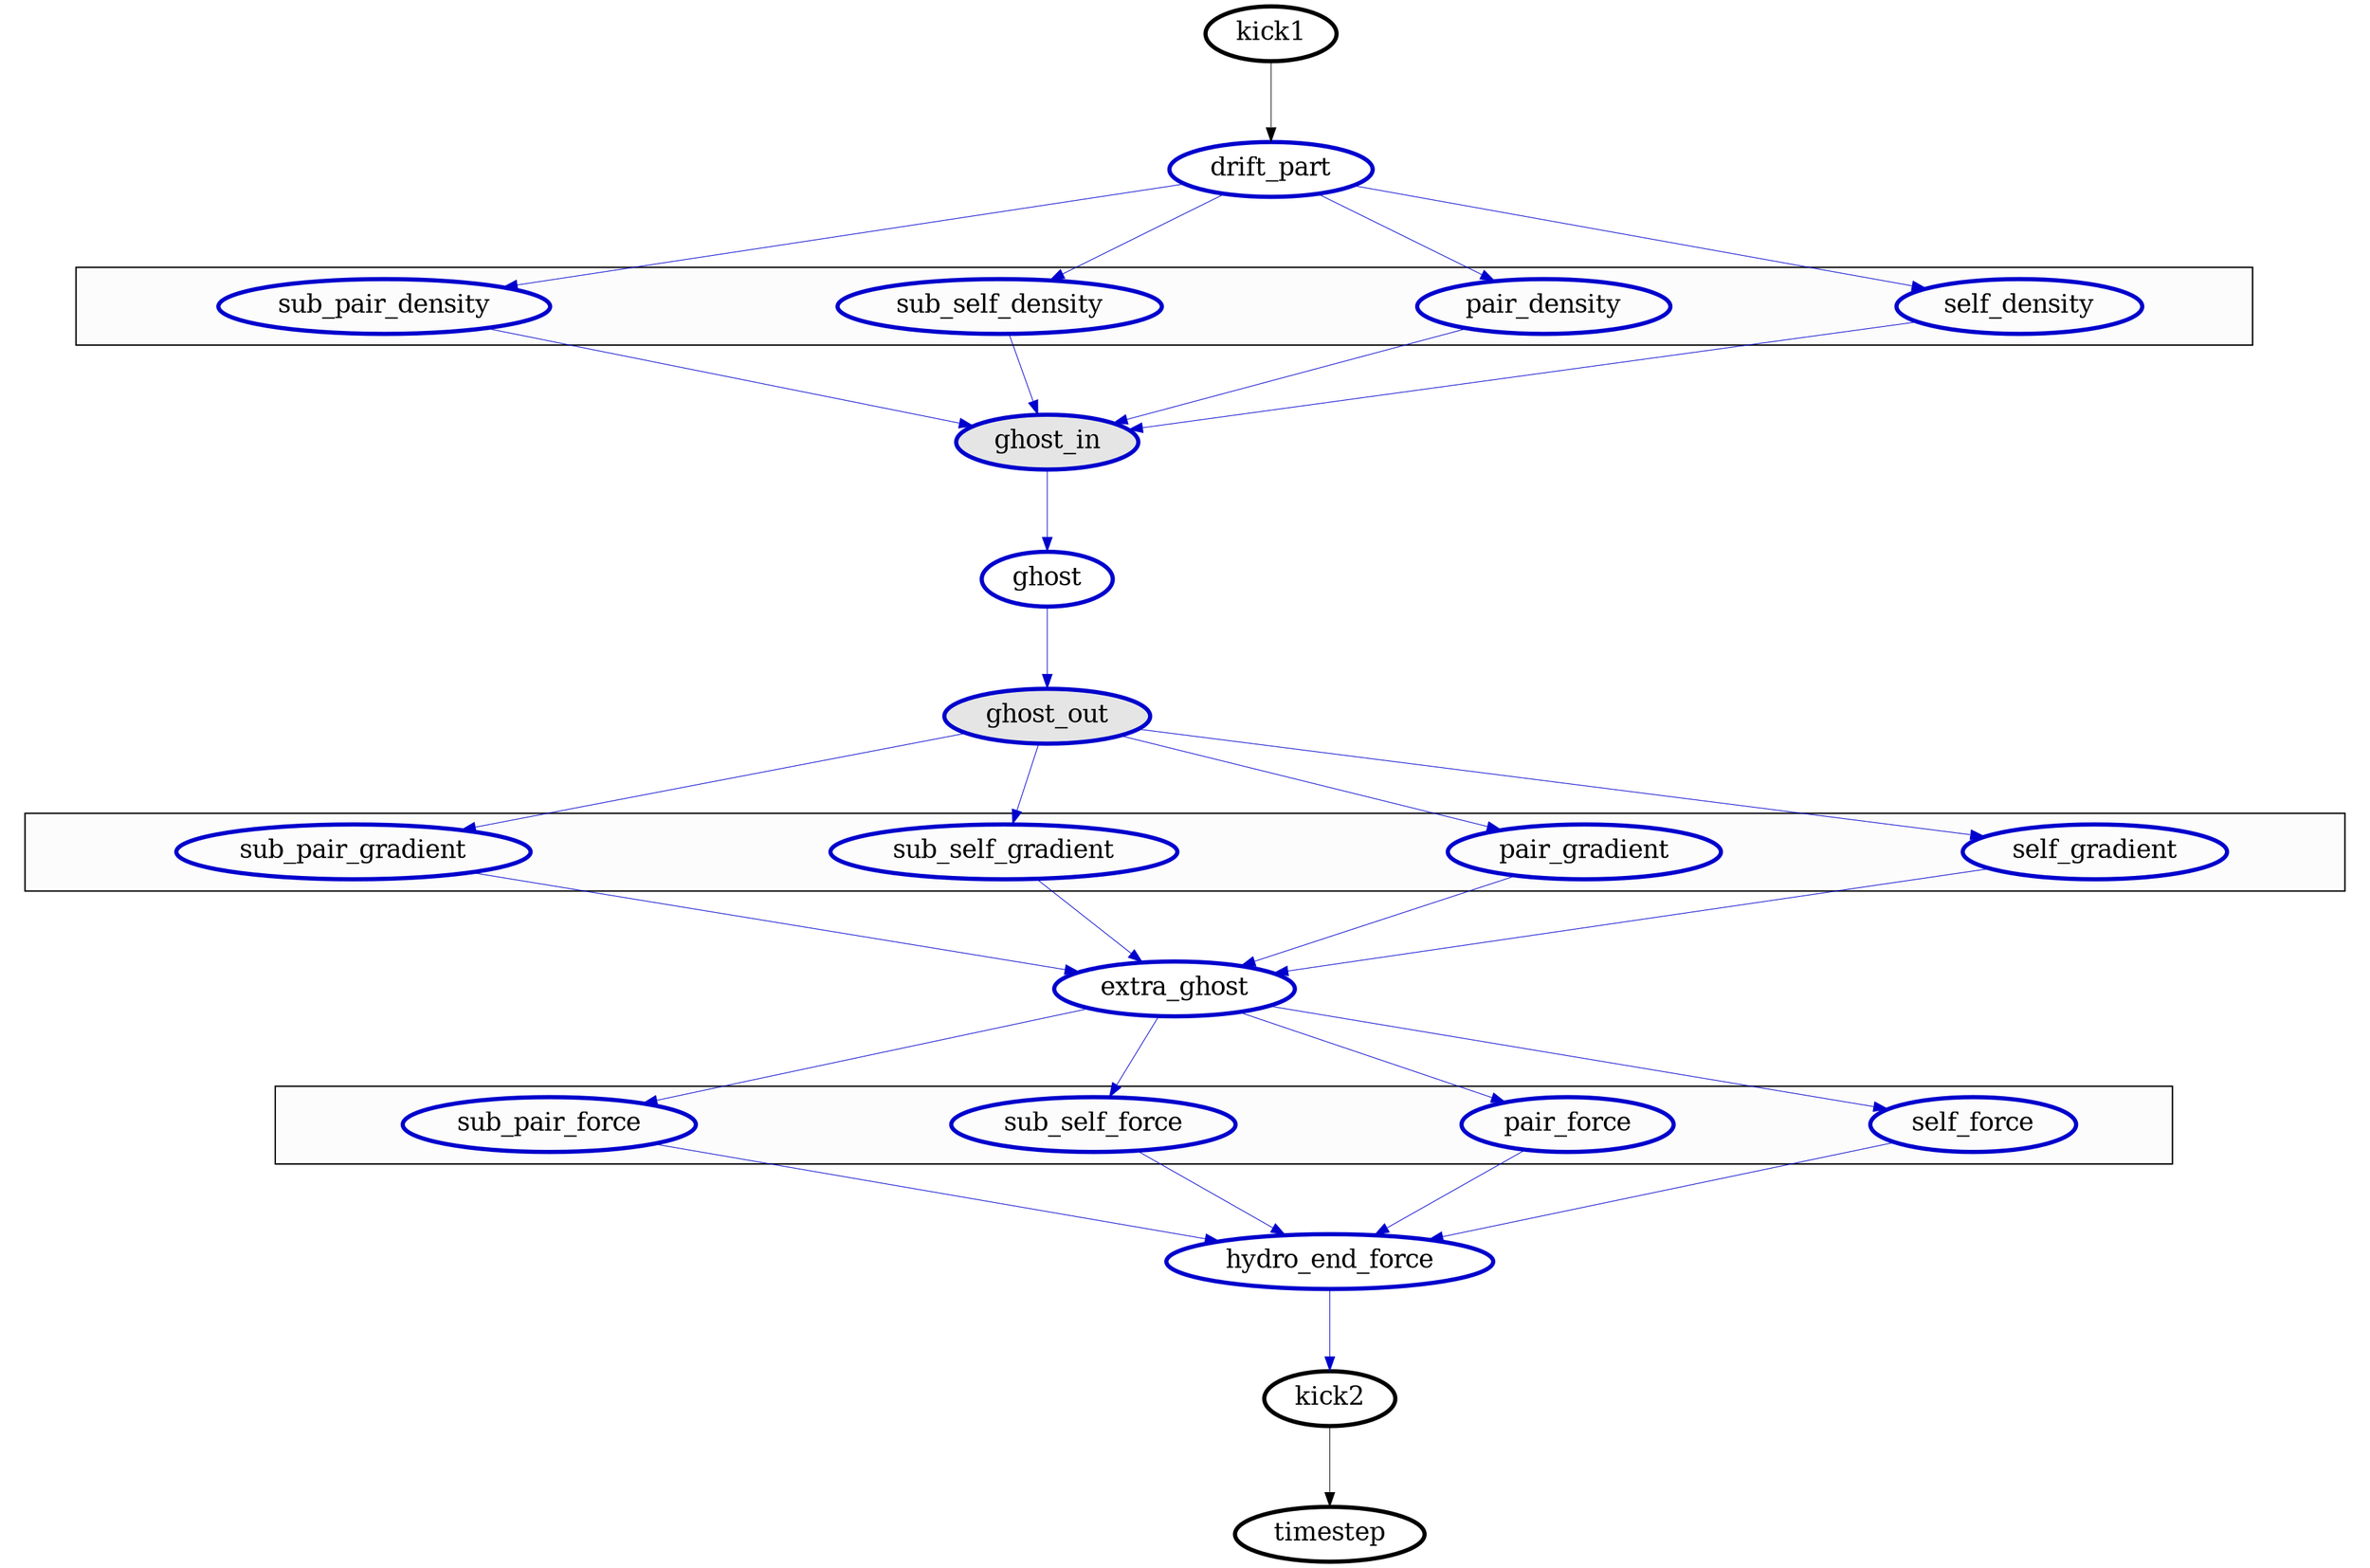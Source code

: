digraph task_dep {
	 # Header
	 label="";
	 compound=true;
	 ratio=0.66;
	 node[nodesep=0.15, fontsize=18, penwidth=3.];
	 edge[fontsize=12, penwidth=0.5];
	 ranksep=0.8;

	 # Special tasks
	 self_density[color=blue3];
	 self_gradient[color=blue3];
	 self_force[color=blue3];
	 pair_density[color=blue3];
	 pair_gradient[color=blue3];
	 pair_force[color=blue3];
	 sub_self_density[color=blue3];
	 sub_self_gradient[color=blue3];
	 sub_self_force[color=blue3];
	 sub_pair_density[color=blue3];
	 sub_pair_gradient[color=blue3];
	 sub_pair_force[color=blue3];
	 ghost_in[style=filled,fillcolor=grey90,color=blue3];
	 ghost[color=blue3];
	 ghost_out[style=filled,fillcolor=grey90,color=blue3];
	 extra_ghost[color=blue3];
	 drift_part[color=blue3];
	 hydro_end_force[color=blue3];
	 kick2[color=black];
	 timestep[color=black];
	 kick1[color=black];

	 # Clusters
	 subgraph clusterDensity {
		 label="";
		 bgcolor="grey99";
		 pair_density;
		 self_density;
		 sub_pair_density;
		 sub_self_density;
	 };

	 subgraph clusterForce {
		 label="";
		 bgcolor="grey99";
		 pair_force;
		 self_force;
		 sub_pair_force;
		 sub_self_force;
	 };

	 subgraph clusterGradient {
		 label="";
		 bgcolor="grey99";
		 pair_gradient;
		 self_gradient;
		 sub_pair_gradient;
		 sub_self_gradient;
	 };

	 # Dependencies
	 self_density->ghost_in[color=blue3,fontcolor=blue3]
	 self_gradient->extra_ghost[color=blue3,fontcolor=blue3]
	 self_force->hydro_end_force[color=blue3,fontcolor=blue3]
	 pair_density->ghost_in[color=blue3,fontcolor=blue3]
	 pair_gradient->extra_ghost[color=blue3,fontcolor=blue3]
	 pair_force->hydro_end_force[color=blue3,fontcolor=blue3]
	 sub_self_density->ghost_in[color=blue3,fontcolor=blue3]
	 sub_self_gradient->extra_ghost[color=blue3,fontcolor=blue3]
	 sub_self_force->hydro_end_force[color=blue3,fontcolor=blue3]
	 sub_pair_density->ghost_in[color=blue3,fontcolor=blue3]
	 sub_pair_gradient->extra_ghost[color=blue3,fontcolor=blue3]
	 sub_pair_force->hydro_end_force[color=blue3,fontcolor=blue3]
	 ghost_in->ghost[color=blue3,fontcolor=blue3]
	 ghost->ghost_out[color=blue3,fontcolor=blue3]
	 ghost_out->pair_gradient[color=blue3,fontcolor=blue3]
	 ghost_out->self_gradient[color=blue3,fontcolor=blue3]
	 ghost_out->sub_pair_gradient[color=blue3,fontcolor=blue3]
	 ghost_out->sub_self_gradient[color=blue3,fontcolor=blue3]
	 extra_ghost->pair_force[color=blue3,fontcolor=blue3]
	 extra_ghost->self_force[color=blue3,fontcolor=blue3]
	 extra_ghost->sub_pair_force[color=blue3,fontcolor=blue3]
	 extra_ghost->sub_self_force[color=blue3,fontcolor=blue3]
	 drift_part->pair_density[color=blue3,fontcolor=blue3]
	 drift_part->self_density[color=blue3,fontcolor=blue3]
	 drift_part->sub_pair_density[color=blue3,fontcolor=blue3]
	 drift_part->sub_self_density[color=blue3,fontcolor=blue3]
	 hydro_end_force->kick2[color=blue3,fontcolor=blue3]
	 kick2->timestep[color=black,fontcolor=black]
	 kick1->drift_part[color=black,fontcolor=black]
}
